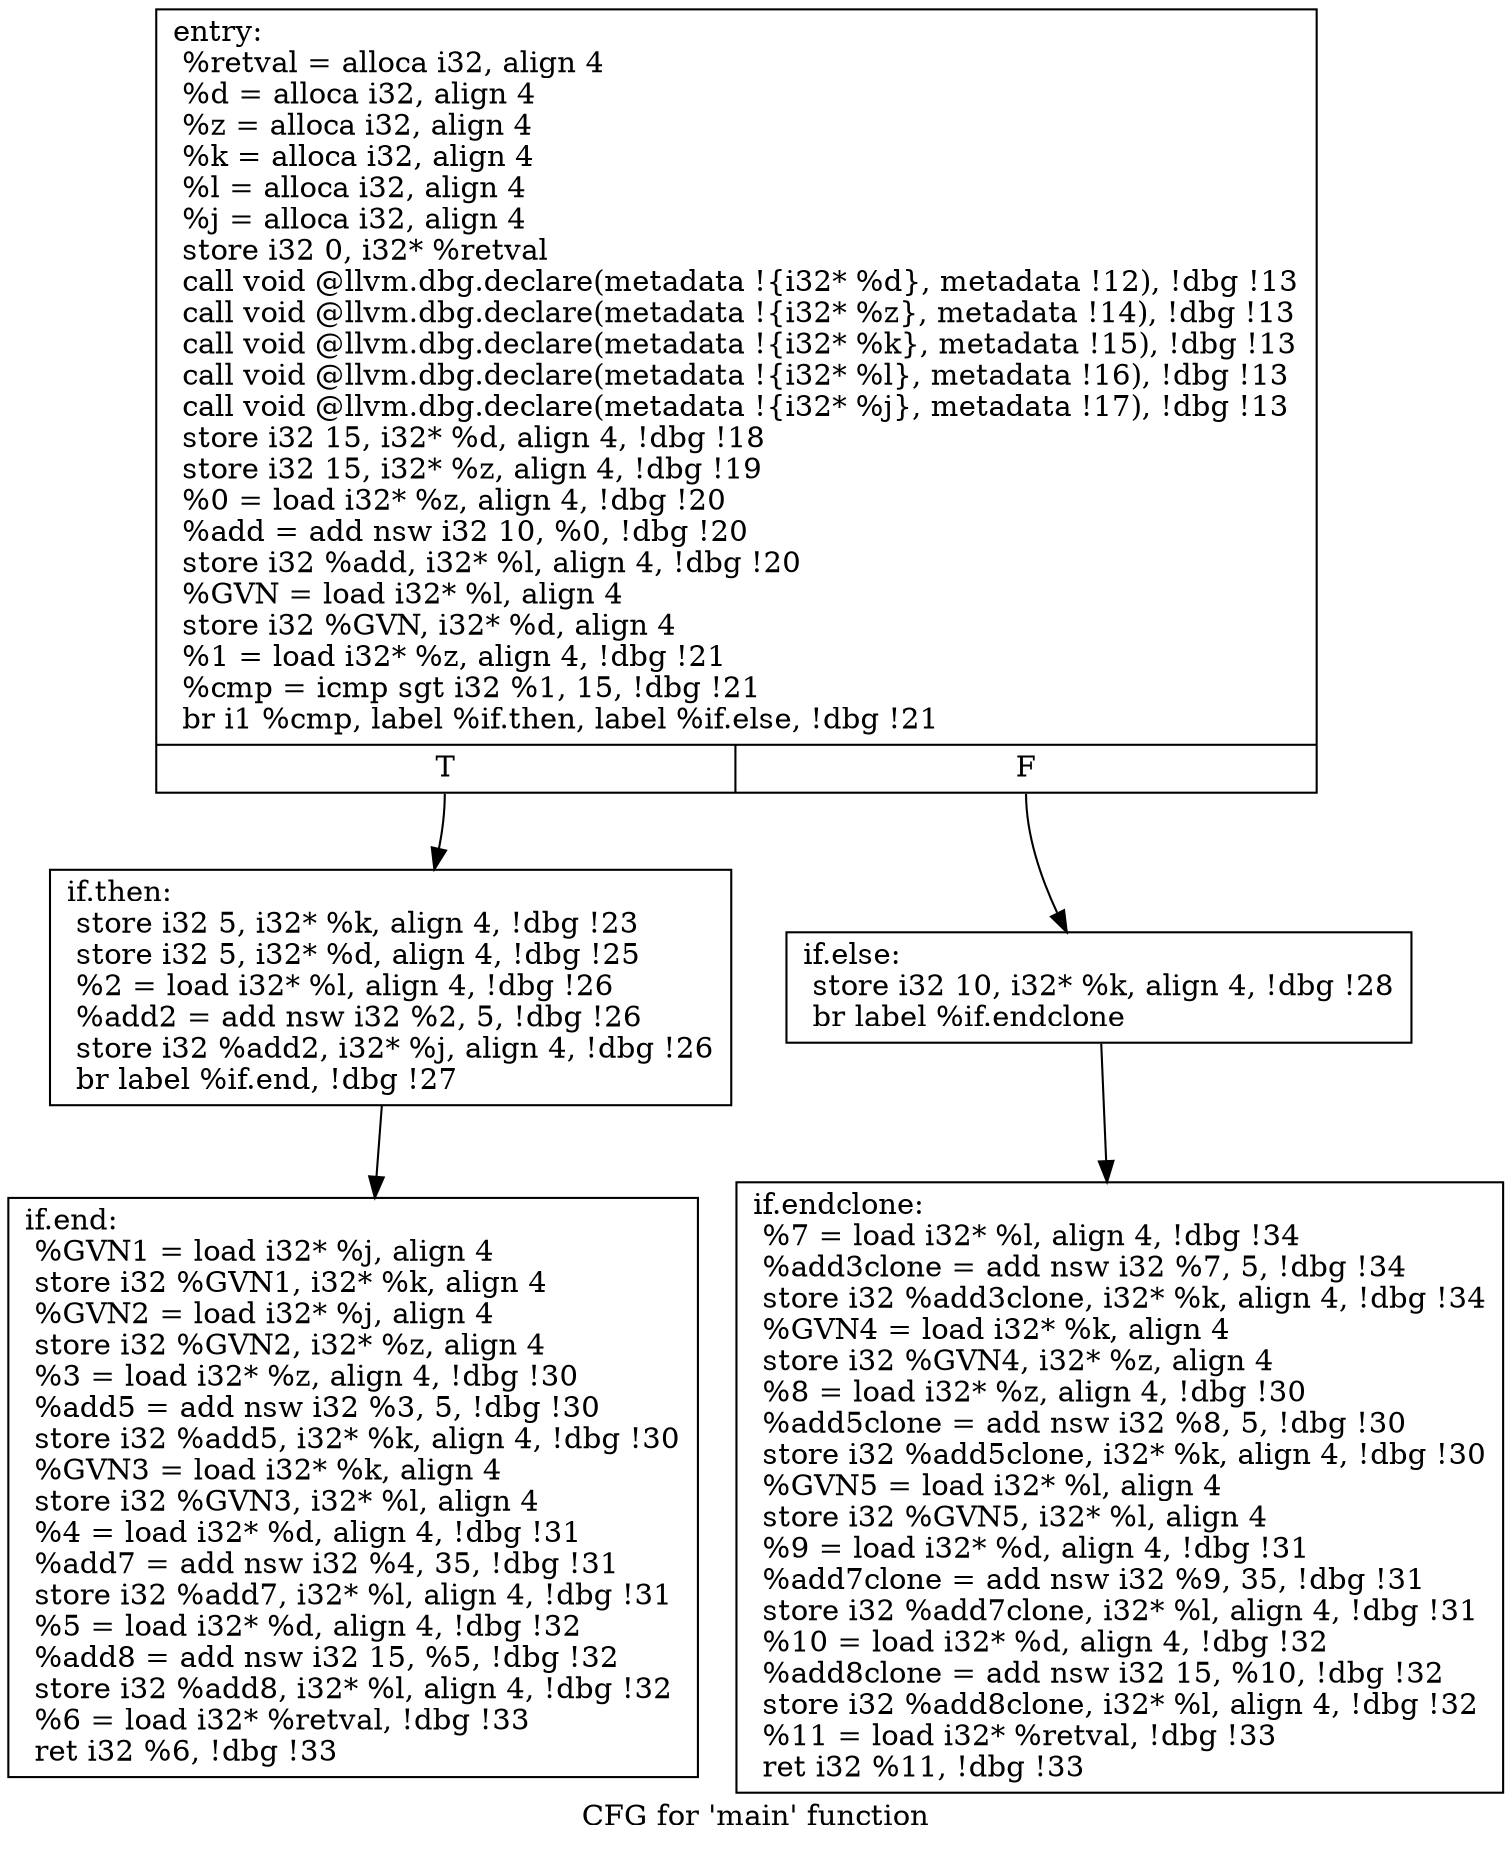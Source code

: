 digraph "CFG for 'main' function" {
	label="CFG for 'main' function";

	Node0x1fbfa00 [shape=record,label="{entry:\l  %retval = alloca i32, align 4\l  %d = alloca i32, align 4\l  %z = alloca i32, align 4\l  %k = alloca i32, align 4\l  %l = alloca i32, align 4\l  %j = alloca i32, align 4\l  store i32 0, i32* %retval\l  call void @llvm.dbg.declare(metadata !\{i32* %d\}, metadata !12), !dbg !13\l  call void @llvm.dbg.declare(metadata !\{i32* %z\}, metadata !14), !dbg !13\l  call void @llvm.dbg.declare(metadata !\{i32* %k\}, metadata !15), !dbg !13\l  call void @llvm.dbg.declare(metadata !\{i32* %l\}, metadata !16), !dbg !13\l  call void @llvm.dbg.declare(metadata !\{i32* %j\}, metadata !17), !dbg !13\l  store i32 15, i32* %d, align 4, !dbg !18\l  store i32 15, i32* %z, align 4, !dbg !19\l  %0 = load i32* %z, align 4, !dbg !20\l  %add = add nsw i32 10, %0, !dbg !20\l  store i32 %add, i32* %l, align 4, !dbg !20\l  %GVN = load i32* %l, align 4\l  store i32 %GVN, i32* %d, align 4\l  %1 = load i32* %z, align 4, !dbg !21\l  %cmp = icmp sgt i32 %1, 15, !dbg !21\l  br i1 %cmp, label %if.then, label %if.else, !dbg !21\l|{<s0>T|<s1>F}}"];
	Node0x1fbfa00:s0 -> Node0x1fbfa60;
	Node0x1fbfa00:s1 -> Node0x1fbfac0;
	Node0x1fbfa60 [shape=record,label="{if.then:                                          \l  store i32 5, i32* %k, align 4, !dbg !23\l  store i32 5, i32* %d, align 4, !dbg !25\l  %2 = load i32* %l, align 4, !dbg !26\l  %add2 = add nsw i32 %2, 5, !dbg !26\l  store i32 %add2, i32* %j, align 4, !dbg !26\l  br label %if.end, !dbg !27\l}"];
	Node0x1fbfa60 -> Node0x1fbfb20;
	Node0x1fbfac0 [shape=record,label="{if.else:                                          \l  store i32 10, i32* %k, align 4, !dbg !28\l  br label %if.endclone\l}"];
	Node0x1fbfac0 -> Node0x1fe7db0;
	Node0x1fbfb20 [shape=record,label="{if.end:                                           \l  %GVN1 = load i32* %j, align 4\l  store i32 %GVN1, i32* %k, align 4\l  %GVN2 = load i32* %j, align 4\l  store i32 %GVN2, i32* %z, align 4\l  %3 = load i32* %z, align 4, !dbg !30\l  %add5 = add nsw i32 %3, 5, !dbg !30\l  store i32 %add5, i32* %k, align 4, !dbg !30\l  %GVN3 = load i32* %k, align 4\l  store i32 %GVN3, i32* %l, align 4\l  %4 = load i32* %d, align 4, !dbg !31\l  %add7 = add nsw i32 %4, 35, !dbg !31\l  store i32 %add7, i32* %l, align 4, !dbg !31\l  %5 = load i32* %d, align 4, !dbg !32\l  %add8 = add nsw i32 15, %5, !dbg !32\l  store i32 %add8, i32* %l, align 4, !dbg !32\l  %6 = load i32* %retval, !dbg !33\l  ret i32 %6, !dbg !33\l}"];
	Node0x1fe7db0 [shape=record,label="{if.endclone:                                      \l  %7 = load i32* %l, align 4, !dbg !34\l  %add3clone = add nsw i32 %7, 5, !dbg !34\l  store i32 %add3clone, i32* %k, align 4, !dbg !34\l  %GVN4 = load i32* %k, align 4\l  store i32 %GVN4, i32* %z, align 4\l  %8 = load i32* %z, align 4, !dbg !30\l  %add5clone = add nsw i32 %8, 5, !dbg !30\l  store i32 %add5clone, i32* %k, align 4, !dbg !30\l  %GVN5 = load i32* %l, align 4\l  store i32 %GVN5, i32* %l, align 4\l  %9 = load i32* %d, align 4, !dbg !31\l  %add7clone = add nsw i32 %9, 35, !dbg !31\l  store i32 %add7clone, i32* %l, align 4, !dbg !31\l  %10 = load i32* %d, align 4, !dbg !32\l  %add8clone = add nsw i32 15, %10, !dbg !32\l  store i32 %add8clone, i32* %l, align 4, !dbg !32\l  %11 = load i32* %retval, !dbg !33\l  ret i32 %11, !dbg !33\l}"];
}
